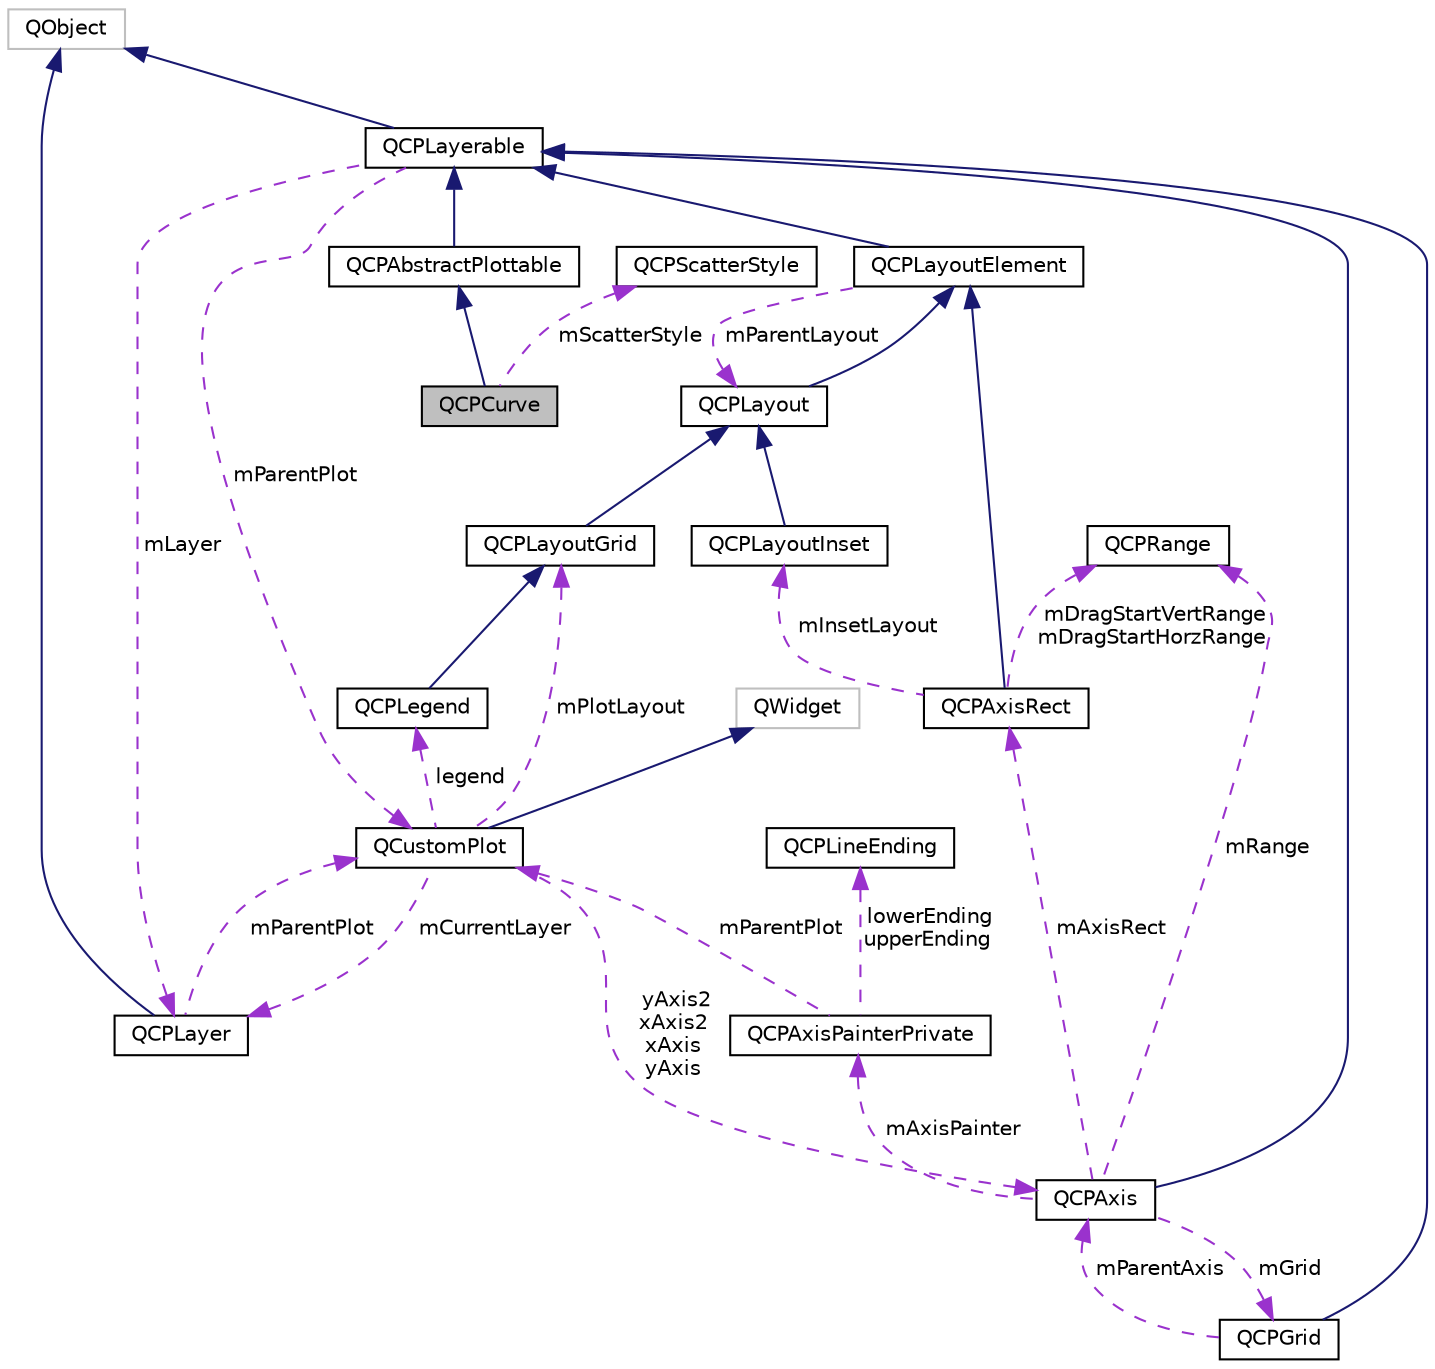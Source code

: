 digraph "QCPCurve"
{
  edge [fontname="Helvetica",fontsize="10",labelfontname="Helvetica",labelfontsize="10"];
  node [fontname="Helvetica",fontsize="10",shape=record];
  Node1 [label="QCPCurve",height=0.2,width=0.4,color="black", fillcolor="grey75", style="filled", fontcolor="black"];
  Node2 -> Node1 [dir="back",color="midnightblue",fontsize="10",style="solid"];
  Node2 [label="QCPAbstractPlottable",height=0.2,width=0.4,color="black", fillcolor="white", style="filled",URL="$d8/dd3/classQCPAbstractPlottable.html",tooltip="The abstract base class for all data representing objects in a plot. "];
  Node3 -> Node2 [dir="back",color="midnightblue",fontsize="10",style="solid"];
  Node3 [label="QCPLayerable",height=0.2,width=0.4,color="black", fillcolor="white", style="filled",URL="$d0/d2b/classQCPLayerable.html",tooltip="Base class for all drawable objects. "];
  Node4 -> Node3 [dir="back",color="midnightblue",fontsize="10",style="solid"];
  Node4 [label="QObject",height=0.2,width=0.4,color="grey75", fillcolor="white", style="filled"];
  Node5 -> Node3 [dir="back",color="darkorchid3",fontsize="10",style="dashed",label=" mLayer" ];
  Node5 [label="QCPLayer",height=0.2,width=0.4,color="black", fillcolor="white", style="filled",URL="$de/df8/classQCPLayer.html",tooltip="A layer that may contain objects, to control the rendering order. "];
  Node4 -> Node5 [dir="back",color="midnightblue",fontsize="10",style="solid"];
  Node6 -> Node5 [dir="back",color="darkorchid3",fontsize="10",style="dashed",label=" mParentPlot" ];
  Node6 [label="QCustomPlot",height=0.2,width=0.4,color="black", fillcolor="white", style="filled",URL="$d4/df9/classQCustomPlot.html",tooltip="The central class of the library. This is the QWidget which displays the plot and interacts with the ..."];
  Node7 -> Node6 [dir="back",color="midnightblue",fontsize="10",style="solid"];
  Node7 [label="QWidget",height=0.2,width=0.4,color="grey75", fillcolor="white", style="filled"];
  Node5 -> Node6 [dir="back",color="darkorchid3",fontsize="10",style="dashed",label=" mCurrentLayer" ];
  Node8 -> Node6 [dir="back",color="darkorchid3",fontsize="10",style="dashed",label=" mPlotLayout" ];
  Node8 [label="QCPLayoutGrid",height=0.2,width=0.4,color="black", fillcolor="white", style="filled",URL="$dc/d48/classQCPLayoutGrid.html",tooltip="A layout that arranges child elements in a grid. "];
  Node9 -> Node8 [dir="back",color="midnightblue",fontsize="10",style="solid"];
  Node9 [label="QCPLayout",height=0.2,width=0.4,color="black", fillcolor="white", style="filled",URL="$dd/d49/classQCPLayout.html",tooltip="The abstract base class for layouts. "];
  Node10 -> Node9 [dir="back",color="midnightblue",fontsize="10",style="solid"];
  Node10 [label="QCPLayoutElement",height=0.2,width=0.4,color="black", fillcolor="white", style="filled",URL="$d7/dd0/classQCPLayoutElement.html",tooltip="The abstract base class for all objects that form the layout system. "];
  Node3 -> Node10 [dir="back",color="midnightblue",fontsize="10",style="solid"];
  Node9 -> Node10 [dir="back",color="darkorchid3",fontsize="10",style="dashed",label=" mParentLayout" ];
  Node11 -> Node6 [dir="back",color="darkorchid3",fontsize="10",style="dashed",label=" yAxis2\nxAxis2\nxAxis\nyAxis" ];
  Node11 [label="QCPAxis",height=0.2,width=0.4,color="black", fillcolor="white", style="filled",URL="$de/d4f/classQCPAxis.html",tooltip="Manages a single axis inside a QCustomPlot. "];
  Node3 -> Node11 [dir="back",color="midnightblue",fontsize="10",style="solid"];
  Node12 -> Node11 [dir="back",color="darkorchid3",fontsize="10",style="dashed",label=" mRange" ];
  Node12 [label="QCPRange",height=0.2,width=0.4,color="black", fillcolor="white", style="filled",URL="$dc/d2c/classQCPRange.html",tooltip="Represents the range an axis is encompassing. "];
  Node13 -> Node11 [dir="back",color="darkorchid3",fontsize="10",style="dashed",label=" mAxisPainter" ];
  Node13 [label="QCPAxisPainterPrivate",height=0.2,width=0.4,color="black", fillcolor="white", style="filled",URL="$d6/df8/classQCPAxisPainterPrivate.html"];
  Node14 -> Node13 [dir="back",color="darkorchid3",fontsize="10",style="dashed",label=" lowerEnding\nupperEnding" ];
  Node14 [label="QCPLineEnding",height=0.2,width=0.4,color="black", fillcolor="white", style="filled",URL="$d6/d60/classQCPLineEnding.html",tooltip="Handles the different ending decorations for line-like items. "];
  Node6 -> Node13 [dir="back",color="darkorchid3",fontsize="10",style="dashed",label=" mParentPlot" ];
  Node15 -> Node11 [dir="back",color="darkorchid3",fontsize="10",style="dashed",label=" mGrid" ];
  Node15 [label="QCPGrid",height=0.2,width=0.4,color="black", fillcolor="white", style="filled",URL="$d4/db2/classQCPGrid.html",tooltip="Responsible for drawing the grid of a QCPAxis. "];
  Node3 -> Node15 [dir="back",color="midnightblue",fontsize="10",style="solid"];
  Node11 -> Node15 [dir="back",color="darkorchid3",fontsize="10",style="dashed",label=" mParentAxis" ];
  Node16 -> Node11 [dir="back",color="darkorchid3",fontsize="10",style="dashed",label=" mAxisRect" ];
  Node16 [label="QCPAxisRect",height=0.2,width=0.4,color="black", fillcolor="white", style="filled",URL="$d9/d8c/classQCPAxisRect.html",tooltip="Holds multiple axes and arranges them in a rectangular shape. "];
  Node10 -> Node16 [dir="back",color="midnightblue",fontsize="10",style="solid"];
  Node17 -> Node16 [dir="back",color="darkorchid3",fontsize="10",style="dashed",label=" mInsetLayout" ];
  Node17 [label="QCPLayoutInset",height=0.2,width=0.4,color="black", fillcolor="white", style="filled",URL="$dc/d82/classQCPLayoutInset.html",tooltip="A layout that places child elements aligned to the border or arbitrarily positioned. "];
  Node9 -> Node17 [dir="back",color="midnightblue",fontsize="10",style="solid"];
  Node12 -> Node16 [dir="back",color="darkorchid3",fontsize="10",style="dashed",label=" mDragStartVertRange\nmDragStartHorzRange" ];
  Node18 -> Node6 [dir="back",color="darkorchid3",fontsize="10",style="dashed",label=" legend" ];
  Node18 [label="QCPLegend",height=0.2,width=0.4,color="black", fillcolor="white", style="filled",URL="$db/dca/classQCPLegend.html",tooltip="Manages a legend inside a QCustomPlot. "];
  Node8 -> Node18 [dir="back",color="midnightblue",fontsize="10",style="solid"];
  Node6 -> Node3 [dir="back",color="darkorchid3",fontsize="10",style="dashed",label=" mParentPlot" ];
  Node19 -> Node1 [dir="back",color="darkorchid3",fontsize="10",style="dashed",label=" mScatterStyle" ];
  Node19 [label="QCPScatterStyle",height=0.2,width=0.4,color="black", fillcolor="white", style="filled",URL="$d6/d53/classQCPScatterStyle.html",tooltip="Represents the visual appearance of scatter points. "];
}
